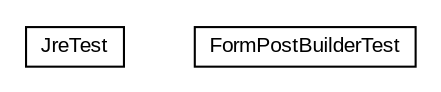 #!/usr/local/bin/dot
#
# Class diagram 
# Generated by UMLGraph version R5_6-24-gf6e263 (http://www.umlgraph.org/)
#

digraph G {
	edge [fontname="arial",fontsize=10,labelfontname="arial",labelfontsize=10];
	node [fontname="arial",fontsize=10,shape=plaintext];
	nodesep=0.25;
	ranksep=0.5;
	// net.trajano.openidconnect.provider.test.JreTest
	c98 [label=<<table title="net.trajano.openidconnect.provider.test.JreTest" border="0" cellborder="1" cellspacing="0" cellpadding="2" port="p" href="./JreTest.html">
		<tr><td><table border="0" cellspacing="0" cellpadding="1">
<tr><td align="center" balign="center"> JreTest </td></tr>
		</table></td></tr>
		</table>>, URL="./JreTest.html", fontname="arial", fontcolor="black", fontsize=10.0];
	// net.trajano.openidconnect.provider.test.FormPostBuilderTest
	c99 [label=<<table title="net.trajano.openidconnect.provider.test.FormPostBuilderTest" border="0" cellborder="1" cellspacing="0" cellpadding="2" port="p" href="./FormPostBuilderTest.html">
		<tr><td><table border="0" cellspacing="0" cellpadding="1">
<tr><td align="center" balign="center"> FormPostBuilderTest </td></tr>
		</table></td></tr>
		</table>>, URL="./FormPostBuilderTest.html", fontname="arial", fontcolor="black", fontsize=10.0];
}


